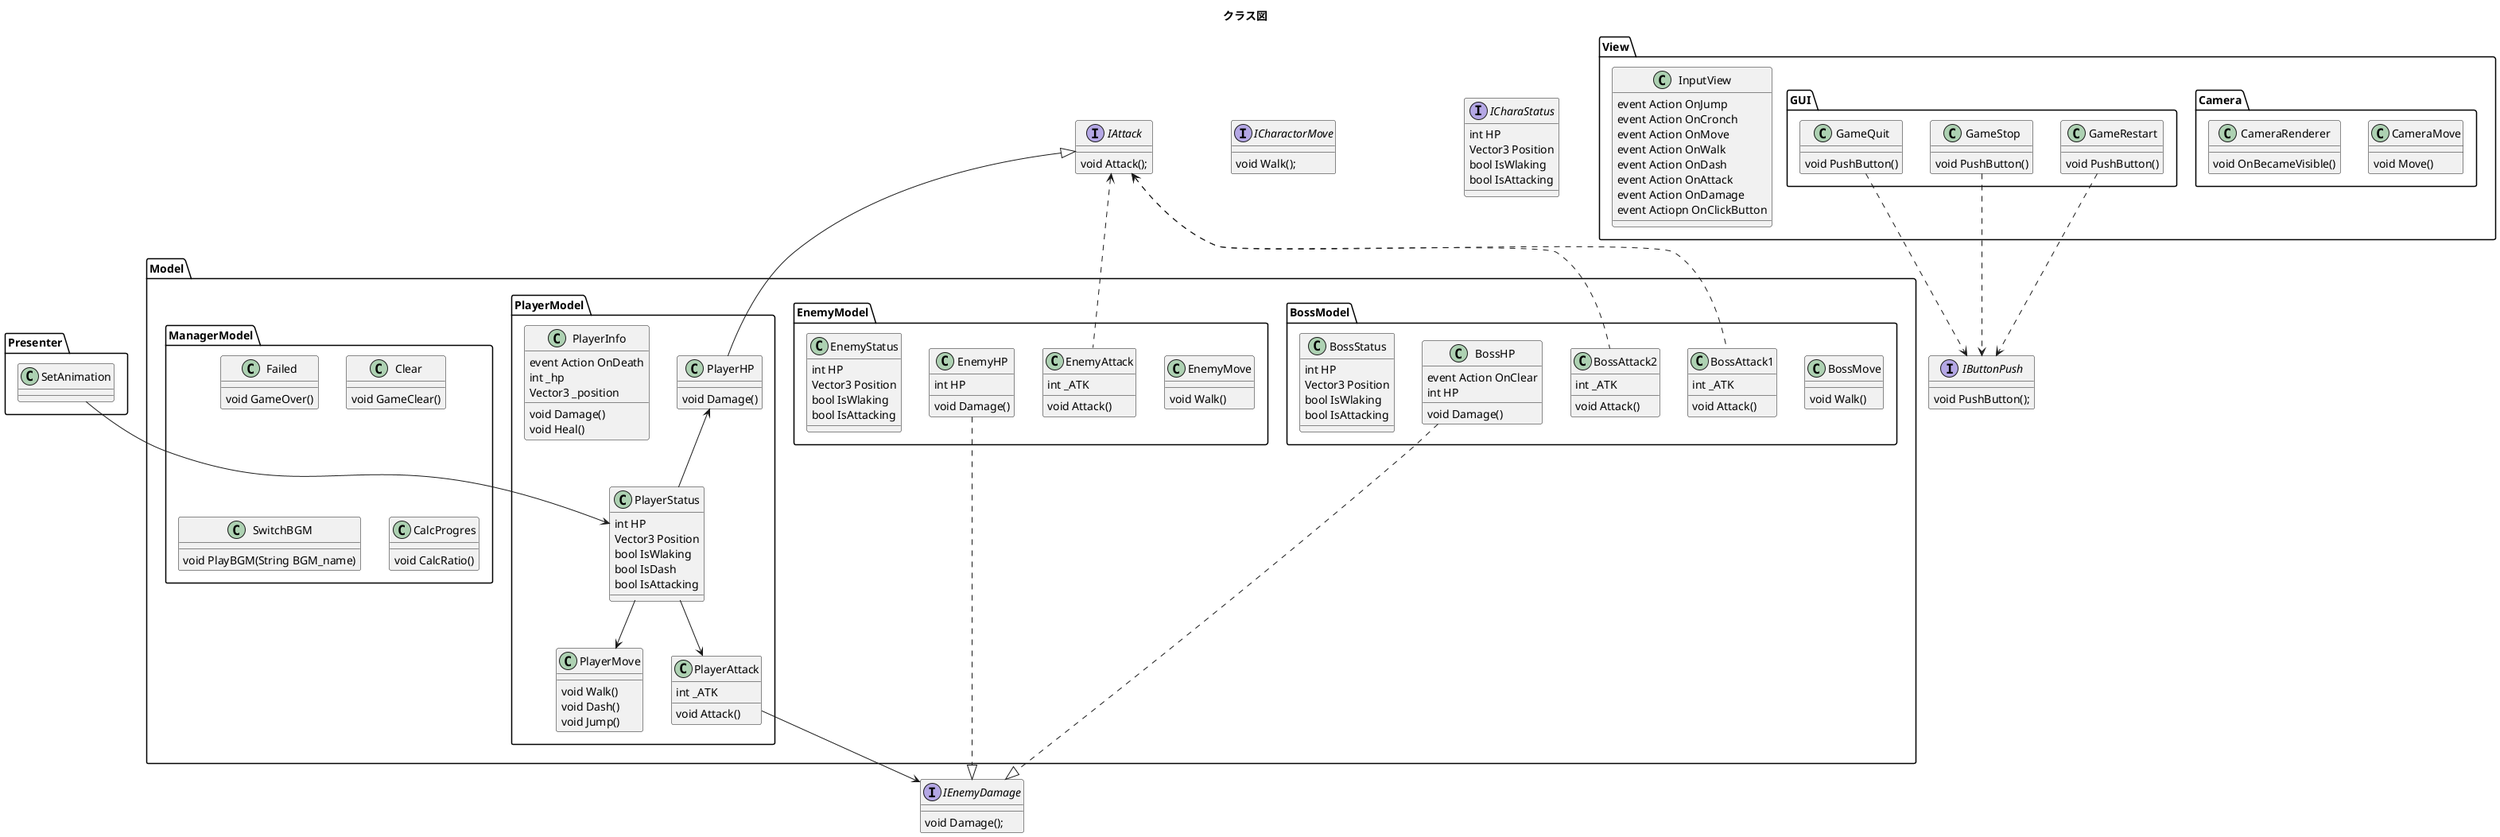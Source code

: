 @startuml name
title クラス図



Folder Model{
    Folder PlayerModel  {
        class PlayerMove {
            void Walk()
            void Dash()
            void Jump()
        }
        class PlayerAttack {
            int _ATK
            void Attack()
        }
        class PlayerHP {
            void Damage()
        }
        class PlayerInfo{
            event Action OnDeath
            int _hp
            Vector3 _position
            void Damage()
            void Heal()
        }
        class PlayerStatus{
            int HP
            Vector3 Position
            bool IsWlaking
            bool IsDash
            bool IsAttacking
        }
    }
    Folder EnemyModel{
        class EnemyMove {
            void Walk()
        }
        class EnemyAttack {
            int _ATK
            void Attack()
        }
        class EnemyHP {
            int HP
            void Damage()
        }
        class EnemyStatus{
            int HP
            Vector3 Position
            bool IsWlaking
            bool IsAttacking
        }
    }

    Folder BossModel{
        class BossMove {
            void Walk()
        }
        class BossAttack1 {
            int _ATK
            void Attack()
        }
        class BossAttack2 {
            int _ATK
            void Attack()
        }
        class BossHP {
            event Action OnClear
            int HP
            void Damage()
        }
        class BossStatus{
            int HP
            Vector3 Position
            bool IsWlaking
            bool IsAttacking
        }
    }   
    Folder ManagerModel  {
        class Failed {
            void GameOver()
        }
        class Clear {
            void GameClear()
        }

        class SwitchBGM {
            void PlayBGM(String BGM_name)
        }
        class CalcProgres{
            void CalcRatio()
        }
}
}



Folder Presenter{
class SetAnimation{
}
}




Folder View{
    class InputView{
        event Action OnJump
        event Action OnCronch
        event Action OnMove
        event Action OnWalk
        event Action OnDash
        event Action OnAttack
        event Action OnDamage
        event Actiopn OnClickButton
    }

    Folder Camera  {
        class CameraMove {
            void Move()
        }
        class CameraRenderer {
            void OnBecameVisible()
        }
    }



    Folder GUI {
        class GameRestart{
            void PushButton()
        }
        class GameStop{
            void PushButton()
        }
        class GameQuit{
            void PushButton()
        }
    }
}

interface IAttack{
    void Attack();
}

interface IEnemyDamage{
    void Damage();
}

interface ICharactorMove{
    void Walk();
}

interface ICharaStatus{
    int HP
    Vector3 Position
    bool IsWlaking
    bool IsAttacking
}

interface IButtonPush{
    void PushButton();
}


PlayerHP --up|> IAttack
EnemyAttack ..up> IAttack
BossAttack1 ..up> IAttack
BossAttack2 ..up> IAttack

GameRestart ..> IButtonPush
GameStop ..>  IButtonPush
GameQuit ..>  IButtonPush

EnemyHP ..|> IEnemyDamage
BossHP ..|> IEnemyDamage
PlayerAttack --> IEnemyDamage


SetAnimation --> PlayerStatus
PlayerHP <-- PlayerStatus
PlayerStatus --> PlayerAttack
PlayerStatus --> PlayerMove

@enduml